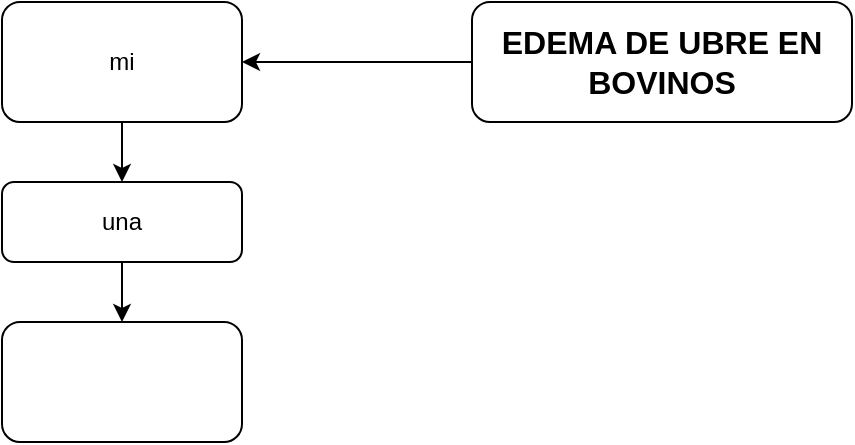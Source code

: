 <mxfile version="13.7.5" type="github">
  <diagram id="AkI18UsXDkNk8QkgKE4K" name="Página-1">
    <mxGraphModel dx="868" dy="433" grid="1" gridSize="10" guides="1" tooltips="1" connect="1" arrows="1" fold="1" page="1" pageScale="1" pageWidth="827" pageHeight="1169" math="0" shadow="0">
      <root>
        <mxCell id="0" />
        <mxCell id="1" parent="0" />
        <mxCell id="H3_V0z6klZQLQA5ME25K-4" value="" style="edgeStyle=orthogonalEdgeStyle;rounded=0;orthogonalLoop=1;jettySize=auto;html=1;" edge="1" parent="1" source="H3_V0z6klZQLQA5ME25K-2" target="H3_V0z6klZQLQA5ME25K-3">
          <mxGeometry relative="1" as="geometry" />
        </mxCell>
        <mxCell id="H3_V0z6klZQLQA5ME25K-2" value="&lt;font style=&quot;vertical-align: inherit&quot;&gt;&lt;font style=&quot;vertical-align: inherit ; font-size: 16px&quot;&gt;&lt;b&gt;&lt;font style=&quot;vertical-align: inherit ; font-size: 16px&quot;&gt;&lt;font style=&quot;vertical-align: inherit ; font-size: 16px&quot;&gt;EDEMA DE UBRE EN BOVINOS&lt;/font&gt;&lt;/font&gt;&lt;/b&gt;&lt;/font&gt;&lt;/font&gt;" style="rounded=1;whiteSpace=wrap;html=1;fillColor=none;" vertex="1" parent="1">
          <mxGeometry x="350" y="200" width="190" height="60" as="geometry" />
        </mxCell>
        <mxCell id="H3_V0z6klZQLQA5ME25K-6" value="" style="edgeStyle=orthogonalEdgeStyle;rounded=0;orthogonalLoop=1;jettySize=auto;html=1;" edge="1" parent="1" source="H3_V0z6klZQLQA5ME25K-3" target="H3_V0z6klZQLQA5ME25K-5">
          <mxGeometry relative="1" as="geometry" />
        </mxCell>
        <mxCell id="H3_V0z6klZQLQA5ME25K-3" value="&lt;font style=&quot;vertical-align: inherit&quot;&gt;&lt;font style=&quot;vertical-align: inherit&quot;&gt;mi&lt;/font&gt;&lt;/font&gt;" style="whiteSpace=wrap;html=1;rounded=1;fillColor=none;" vertex="1" parent="1">
          <mxGeometry x="115" y="200" width="120" height="60" as="geometry" />
        </mxCell>
        <mxCell id="H3_V0z6klZQLQA5ME25K-8" value="" style="edgeStyle=orthogonalEdgeStyle;rounded=0;orthogonalLoop=1;jettySize=auto;html=1;" edge="1" parent="1" source="H3_V0z6klZQLQA5ME25K-5" target="H3_V0z6klZQLQA5ME25K-7">
          <mxGeometry relative="1" as="geometry" />
        </mxCell>
        <mxCell id="H3_V0z6klZQLQA5ME25K-5" value="una" style="whiteSpace=wrap;html=1;rounded=1;fillColor=none;" vertex="1" parent="1">
          <mxGeometry x="115" y="290" width="120" height="40" as="geometry" />
        </mxCell>
        <mxCell id="H3_V0z6klZQLQA5ME25K-7" value="" style="whiteSpace=wrap;html=1;rounded=1;fillColor=none;" vertex="1" parent="1">
          <mxGeometry x="115" y="360" width="120" height="60" as="geometry" />
        </mxCell>
      </root>
    </mxGraphModel>
  </diagram>
</mxfile>
